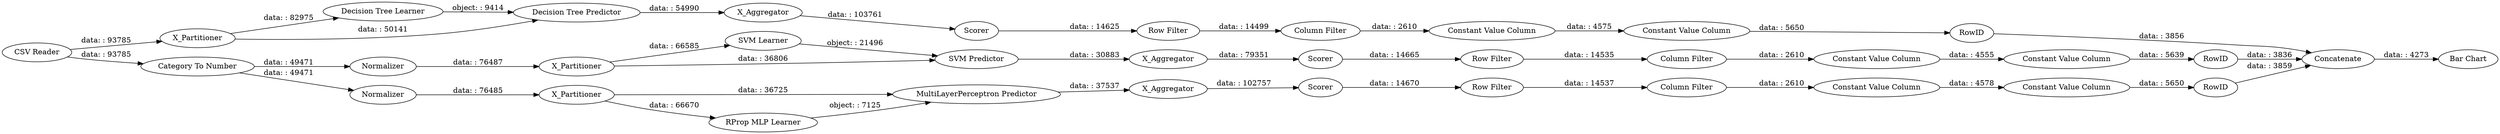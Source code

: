 digraph {
	"3582853906304898587_59" [label="Bar Chart"]
	"585664157920555620_294" [label="Column Filter"]
	"8972249498048753858_31" [label="SVM Learner"]
	"630997724788487114_32" [label="MultiLayerPerceptron Predictor"]
	"630997724788487114_293" [label=RowID]
	"630997724788487114_7" [label=X_Aggregator]
	"8972249498048753858_32" [label="SVM Predictor"]
	"630997724788487114_294" [label="Column Filter"]
	"8972249498048753858_41" [label=Scorer]
	"630997724788487114_290" [label="Constant Value Column"]
	"630997724788487114_31" [label="RProp MLP Learner"]
	"8972249498048753858_2" [label=X_Partitioner]
	"585664157920555620_39" [label=Scorer]
	"8972249498048753858_294" [label="Column Filter"]
	"8972249498048753858_40" [label=Normalizer]
	"8972249498048753858_292" [label="Constant Value Column"]
	"630997724788487114_39" [label=Normalizer]
	"585664157920555620_31" [label="Decision Tree Learner"]
	"585664157920555620_2" [label=X_Partitioner]
	"585664157920555620_32" [label="Decision Tree Predictor"]
	"8972249498048753858_7" [label=X_Aggregator]
	"3582853906304898587_62" [label="CSV Reader"]
	"630997724788487114_9" [label="Row Filter"]
	"585664157920555620_290" [label="Constant Value Column"]
	"585664157920555620_9" [label="Row Filter"]
	"8972249498048753858_9" [label="Row Filter"]
	"8972249498048753858_293" [label=RowID]
	"585664157920555620_292" [label="Constant Value Column"]
	"630997724788487114_40" [label=Scorer]
	"630997724788487114_292" [label="Constant Value Column"]
	"8972249498048753858_290" [label="Constant Value Column"]
	"585664157920555620_293" [label=RowID]
	"630997724788487114_2" [label=X_Partitioner]
	"585664157920555620_7" [label=X_Aggregator]
	"3582853906304898587_58" [label="Category To Number"]
	"3582853906304898587_60" [label=Concatenate]
	"8972249498048753858_31" -> "8972249498048753858_32" [label="object: : 21496"]
	"3582853906304898587_60" -> "3582853906304898587_59" [label="data: : 4273"]
	"630997724788487114_2" -> "630997724788487114_32" [label="data: : 36725"]
	"585664157920555620_2" -> "585664157920555620_31" [label="data: : 82975"]
	"3582853906304898587_58" -> "630997724788487114_39" [label="data: : 49471"]
	"630997724788487114_9" -> "630997724788487114_294" [label="data: : 14537"]
	"630997724788487114_294" -> "630997724788487114_290" [label="data: : 2610"]
	"630997724788487114_290" -> "630997724788487114_292" [label="data: : 4578"]
	"3582853906304898587_58" -> "8972249498048753858_40" [label="data: : 49471"]
	"630997724788487114_32" -> "630997724788487114_7" [label="data: : 37537"]
	"585664157920555620_39" -> "585664157920555620_9" [label="data: : 14625"]
	"3582853906304898587_62" -> "585664157920555620_2" [label="data: : 93785"]
	"630997724788487114_2" -> "630997724788487114_31" [label="data: : 66670"]
	"585664157920555620_294" -> "585664157920555620_290" [label="data: : 2610"]
	"630997724788487114_292" -> "630997724788487114_293" [label="data: : 5650"]
	"8972249498048753858_40" -> "8972249498048753858_2" [label="data: : 76487"]
	"8972249498048753858_292" -> "8972249498048753858_293" [label="data: : 5639"]
	"630997724788487114_293" -> "3582853906304898587_60" [label="data: : 3859"]
	"8972249498048753858_9" -> "8972249498048753858_294" [label="data: : 14535"]
	"585664157920555620_9" -> "585664157920555620_294" [label="data: : 14499"]
	"8972249498048753858_32" -> "8972249498048753858_7" [label="data: : 30883"]
	"8972249498048753858_294" -> "8972249498048753858_290" [label="data: : 2610"]
	"8972249498048753858_293" -> "3582853906304898587_60" [label="data: : 3836"]
	"3582853906304898587_62" -> "3582853906304898587_58" [label="data: : 93785"]
	"630997724788487114_31" -> "630997724788487114_32" [label="object: : 7125"]
	"8972249498048753858_7" -> "8972249498048753858_41" [label="data: : 79351"]
	"8972249498048753858_2" -> "8972249498048753858_31" [label="data: : 66585"]
	"585664157920555620_2" -> "585664157920555620_32" [label="data: : 50141"]
	"8972249498048753858_290" -> "8972249498048753858_292" [label="data: : 4555"]
	"630997724788487114_40" -> "630997724788487114_9" [label="data: : 14670"]
	"585664157920555620_32" -> "585664157920555620_7" [label="data: : 54990"]
	"585664157920555620_292" -> "585664157920555620_293" [label="data: : 5650"]
	"585664157920555620_7" -> "585664157920555620_39" [label="data: : 103761"]
	"585664157920555620_31" -> "585664157920555620_32" [label="object: : 9414"]
	"630997724788487114_7" -> "630997724788487114_40" [label="data: : 102757"]
	"630997724788487114_39" -> "630997724788487114_2" [label="data: : 76485"]
	"8972249498048753858_2" -> "8972249498048753858_32" [label="data: : 36806"]
	"8972249498048753858_41" -> "8972249498048753858_9" [label="data: : 14665"]
	"585664157920555620_293" -> "3582853906304898587_60" [label="data: : 3856"]
	"585664157920555620_290" -> "585664157920555620_292" [label="data: : 4575"]
	rankdir=LR
}
